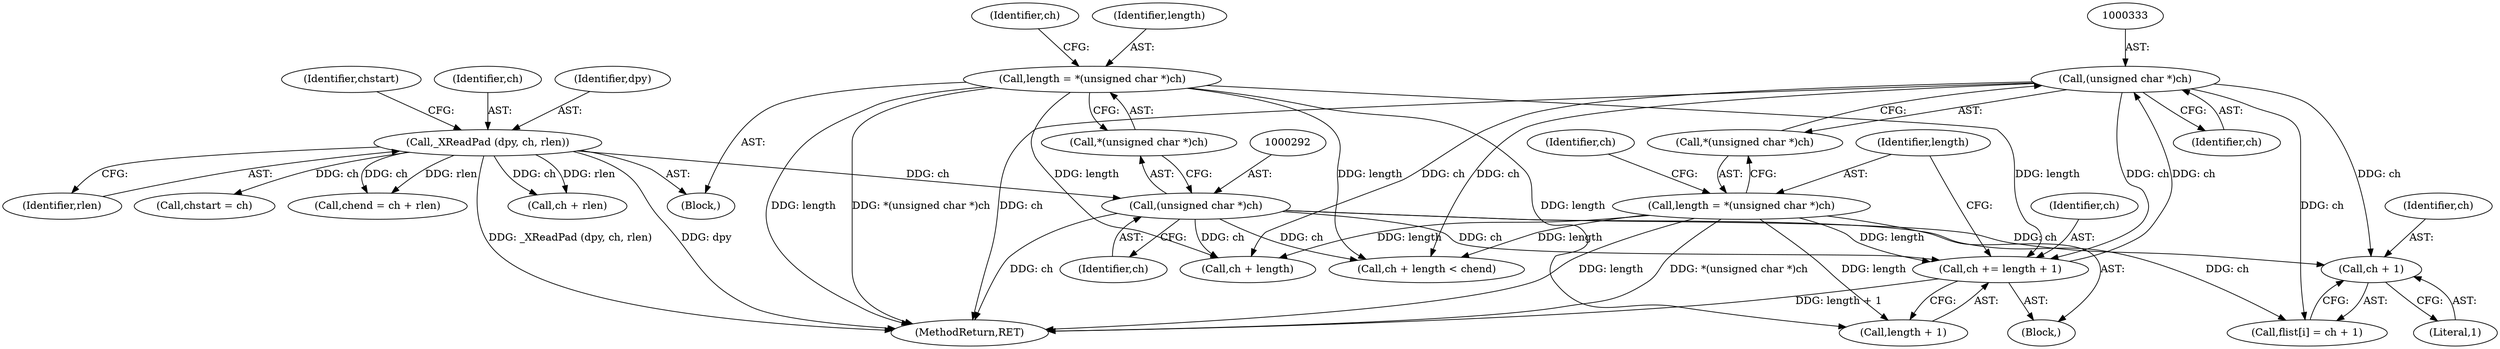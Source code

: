 digraph "0_libx11_b469da1430cdcee06e31c6251b83aede072a1ff0@pointer" {
"1000321" [label="(Call,ch + 1)"];
"1000332" [label="(Call,(unsigned char *)ch)"];
"1000324" [label="(Call,ch += length + 1)"];
"1000288" [label="(Call,length = *(unsigned char *)ch)"];
"1000329" [label="(Call,length = *(unsigned char *)ch)"];
"1000291" [label="(Call,(unsigned char *)ch)"];
"1000276" [label="(Call,_XReadPad (dpy, ch, rlen))"];
"1000324" [label="(Call,ch += length + 1)"];
"1000198" [label="(Block,)"];
"1000288" [label="(Call,length = *(unsigned char *)ch)"];
"1000311" [label="(Call,ch + length < chend)"];
"1000326" [label="(Call,length + 1)"];
"1000331" [label="(Call,*(unsigned char *)ch)"];
"1000279" [label="(Identifier,rlen)"];
"1000317" [label="(Call,flist[i] = ch + 1)"];
"1000280" [label="(Call,chstart = ch)"];
"1000277" [label="(Identifier,dpy)"];
"1000334" [label="(Identifier,ch)"];
"1000296" [label="(Identifier,ch)"];
"1000291" [label="(Call,(unsigned char *)ch)"];
"1000281" [label="(Identifier,chstart)"];
"1000283" [label="(Call,chend = ch + rlen)"];
"1000330" [label="(Identifier,length)"];
"1000322" [label="(Identifier,ch)"];
"1000329" [label="(Call,length = *(unsigned char *)ch)"];
"1000290" [label="(Call,*(unsigned char *)ch)"];
"1000312" [label="(Call,ch + length)"];
"1000323" [label="(Literal,1)"];
"1000278" [label="(Identifier,ch)"];
"1000289" [label="(Identifier,length)"];
"1000337" [label="(Identifier,ch)"];
"1000325" [label="(Identifier,ch)"];
"1000316" [label="(Block,)"];
"1000321" [label="(Call,ch + 1)"];
"1000356" [label="(MethodReturn,RET)"];
"1000285" [label="(Call,ch + rlen)"];
"1000332" [label="(Call,(unsigned char *)ch)"];
"1000276" [label="(Call,_XReadPad (dpy, ch, rlen))"];
"1000293" [label="(Identifier,ch)"];
"1000321" -> "1000317"  [label="AST: "];
"1000321" -> "1000323"  [label="CFG: "];
"1000322" -> "1000321"  [label="AST: "];
"1000323" -> "1000321"  [label="AST: "];
"1000317" -> "1000321"  [label="CFG: "];
"1000332" -> "1000321"  [label="DDG: ch"];
"1000291" -> "1000321"  [label="DDG: ch"];
"1000332" -> "1000331"  [label="AST: "];
"1000332" -> "1000334"  [label="CFG: "];
"1000333" -> "1000332"  [label="AST: "];
"1000334" -> "1000332"  [label="AST: "];
"1000331" -> "1000332"  [label="CFG: "];
"1000332" -> "1000356"  [label="DDG: ch"];
"1000332" -> "1000311"  [label="DDG: ch"];
"1000332" -> "1000312"  [label="DDG: ch"];
"1000332" -> "1000317"  [label="DDG: ch"];
"1000332" -> "1000324"  [label="DDG: ch"];
"1000324" -> "1000332"  [label="DDG: ch"];
"1000324" -> "1000316"  [label="AST: "];
"1000324" -> "1000326"  [label="CFG: "];
"1000325" -> "1000324"  [label="AST: "];
"1000326" -> "1000324"  [label="AST: "];
"1000330" -> "1000324"  [label="CFG: "];
"1000324" -> "1000356"  [label="DDG: length + 1"];
"1000288" -> "1000324"  [label="DDG: length"];
"1000329" -> "1000324"  [label="DDG: length"];
"1000291" -> "1000324"  [label="DDG: ch"];
"1000288" -> "1000198"  [label="AST: "];
"1000288" -> "1000290"  [label="CFG: "];
"1000289" -> "1000288"  [label="AST: "];
"1000290" -> "1000288"  [label="AST: "];
"1000296" -> "1000288"  [label="CFG: "];
"1000288" -> "1000356"  [label="DDG: *(unsigned char *)ch"];
"1000288" -> "1000356"  [label="DDG: length"];
"1000288" -> "1000311"  [label="DDG: length"];
"1000288" -> "1000312"  [label="DDG: length"];
"1000288" -> "1000326"  [label="DDG: length"];
"1000329" -> "1000316"  [label="AST: "];
"1000329" -> "1000331"  [label="CFG: "];
"1000330" -> "1000329"  [label="AST: "];
"1000331" -> "1000329"  [label="AST: "];
"1000337" -> "1000329"  [label="CFG: "];
"1000329" -> "1000356"  [label="DDG: *(unsigned char *)ch"];
"1000329" -> "1000356"  [label="DDG: length"];
"1000329" -> "1000311"  [label="DDG: length"];
"1000329" -> "1000312"  [label="DDG: length"];
"1000329" -> "1000326"  [label="DDG: length"];
"1000291" -> "1000290"  [label="AST: "];
"1000291" -> "1000293"  [label="CFG: "];
"1000292" -> "1000291"  [label="AST: "];
"1000293" -> "1000291"  [label="AST: "];
"1000290" -> "1000291"  [label="CFG: "];
"1000291" -> "1000356"  [label="DDG: ch"];
"1000276" -> "1000291"  [label="DDG: ch"];
"1000291" -> "1000311"  [label="DDG: ch"];
"1000291" -> "1000312"  [label="DDG: ch"];
"1000291" -> "1000317"  [label="DDG: ch"];
"1000276" -> "1000198"  [label="AST: "];
"1000276" -> "1000279"  [label="CFG: "];
"1000277" -> "1000276"  [label="AST: "];
"1000278" -> "1000276"  [label="AST: "];
"1000279" -> "1000276"  [label="AST: "];
"1000281" -> "1000276"  [label="CFG: "];
"1000276" -> "1000356"  [label="DDG: _XReadPad (dpy, ch, rlen)"];
"1000276" -> "1000356"  [label="DDG: dpy"];
"1000276" -> "1000280"  [label="DDG: ch"];
"1000276" -> "1000283"  [label="DDG: ch"];
"1000276" -> "1000283"  [label="DDG: rlen"];
"1000276" -> "1000285"  [label="DDG: ch"];
"1000276" -> "1000285"  [label="DDG: rlen"];
}
